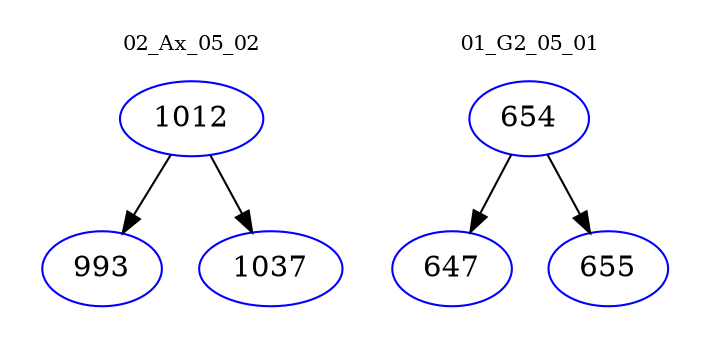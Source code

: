 digraph{
subgraph cluster_0 {
color = white
label = "02_Ax_05_02";
fontsize=10;
T0_1012 [label="1012", color="blue"]
T0_1012 -> T0_993 [color="black"]
T0_993 [label="993", color="blue"]
T0_1012 -> T0_1037 [color="black"]
T0_1037 [label="1037", color="blue"]
}
subgraph cluster_1 {
color = white
label = "01_G2_05_01";
fontsize=10;
T1_654 [label="654", color="blue"]
T1_654 -> T1_647 [color="black"]
T1_647 [label="647", color="blue"]
T1_654 -> T1_655 [color="black"]
T1_655 [label="655", color="blue"]
}
}
